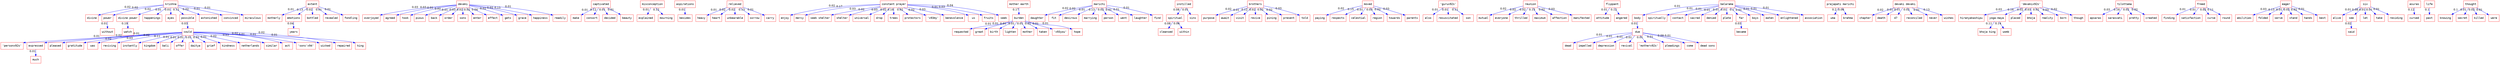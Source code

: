 strict digraph  {
	krishna	 [color=red,
		fontname=courier,
		shape=box];
	divine	 [color=red,
		fontname=courier,
		shape=box];
	krishna -> divine	 [color=blue,
		xlabel=0.02];
	power	 [color=red,
		fontname=courier,
		shape=box];
	krishna -> power	 [color=blue,
		xlabel=0.02];
	"divine power"	 [color=red,
		fontname=courier,
		shape=box];
	krishna -> "divine power"	 [color=blue,
		xlabel=0.02];
	happenings	 [color=red,
		fontname=courier,
		shape=box];
	krishna -> happenings	 [color=blue,
		xlabel=0.01];
	eyes	 [color=red,
		fontname=courier,
		shape=box];
	krishna -> eyes	 [color=blue,
		xlabel=0.01];
	possible	 [color=red,
		fontname=courier,
		shape=box];
	krishna -> possible	 [color=blue,
		xlabel=0.12];
	astonished	 [color=red,
		fontname=courier,
		shape=box];
	krishna -> astonished	 [color=blue,
		xlabel=0.02];
	convinced	 [color=red,
		fontname=courier,
		shape=box];
	krishna -> convinced	 [color=blue,
		xlabel=0.01];
	miraculous	 [color=red,
		fontname=courier,
		shape=box];
	krishna -> miraculous	 [color=blue,
		xlabel=0.01];
	without	 [color=red,
		fontname=courier,
		shape=box];
	power -> without	 [color=blue,
		xlabel=0.01];
	watch	 [color=red,
		fontname=courier,
		shape=box];
	"divine power" -> watch	 [color=blue,
		xlabel=0.19];
	could	 [color=red,
		fontname=courier,
		shape=box];
	possible -> could	 [color=blue,
		xlabel=0.03];
	"'person\x92s'"	 [color=red,
		fontname=courier,
		shape=box];
	could -> "'person\x92s'"	 [color=blue,
		xlabel=0.01];
	expressed	 [color=red,
		fontname=courier,
		shape=box];
	could -> expressed	 [color=blue,
		xlabel=0.02];
	pleased	 [color=red,
		fontname=courier,
		shape=box];
	could -> pleased	 [color=blue,
		xlabel=0.02];
	gratitude	 [color=red,
		fontname=courier,
		shape=box];
	could -> gratitude	 [color=blue,
		xlabel=0.03];
	was	 [color=red,
		fontname=courier,
		shape=box];
	could -> was	 [color=blue,
		xlabel=0.01];
	reviving	 [color=red,
		fontname=courier,
		shape=box];
	could -> reviving	 [color=blue,
		xlabel=0.02];
	instantly	 [color=red,
		fontname=courier,
		shape=box];
	could -> instantly	 [color=blue,
		xlabel=0.11];
	kingdom	 [color=red,
		fontname=courier,
		shape=box];
	could -> kingdom	 [color=blue,
		xlabel=0.01];
	bali	 [color=red,
		fontname=courier,
		shape=box];
	could -> bali	 [color=blue,
		xlabel=0.01];
	offer	 [color=red,
		fontname=courier,
		shape=box];
	could -> offer	 [color=blue,
		xlabel=0.01];
	daitya	 [color=red,
		fontname=courier,
		shape=box];
	could -> daitya	 [color=blue,
		xlabel=0.01];
	grief	 [color=red,
		fontname=courier,
		shape=box];
	could -> grief	 [color=blue,
		xlabel=0.01];
	kindness	 [color=red,
		fontname=courier,
		shape=box];
	could -> kindness	 [color=blue,
		xlabel=0.01];
	netherlands	 [color=red,
		fontname=courier,
		shape=box];
	could -> netherlands	 [color=blue,
		xlabel=0.02];
	similar	 [color=red,
		fontname=courier,
		shape=box];
	could -> similar	 [color=blue,
		xlabel=0.03];
	act	 [color=red,
		fontname=courier,
		shape=box];
	could -> act	 [color=blue,
		xlabel=0.02];
	"'sons'\x94'"	 [color=red,
		fontname=courier,
		shape=box];
	could -> "'sons'\x94'"	 [color=blue,
		xlabel=0.01];
	wicked	 [color=red,
		fontname=courier,
		shape=box];
	could -> wicked	 [color=blue,
		xlabel=0.01];
	repaired	 [color=red,
		fontname=courier,
		shape=box];
	could -> repaired	 [color=blue,
		xlabel=0.02];
	king	 [color=red,
		fontname=courier,
		shape=box];
	could -> king	 [color=blue,
		xlabel=0.01];
	much	 [color=red,
		fontname=courier,
		shape=box];
	expressed -> much	 [color=blue,
		xlabel=0.01];
	extent	 [color=red,
		fontname=courier,
		shape=box];
	motherly	 [color=red,
		fontname=courier,
		shape=box];
	extent -> motherly	 [color=blue,
		xlabel=0.01];
	emotions	 [color=red,
		fontname=courier,
		shape=box];
	extent -> emotions	 [color=blue,
		xlabel=0.13];
	bottled	 [color=red,
		fontname=courier,
		shape=box];
	extent -> bottled	 [color=blue,
		xlabel=0.02];
	revealed	 [color=red,
		fontname=courier,
		shape=box];
	extent -> revealed	 [color=blue,
		xlabel=0.01];
	fondling	 [color=red,
		fontname=courier,
		shape=box];
	extent -> fondling	 [color=blue,
		xlabel=0.01];
	years	 [color=red,
		fontname=courier,
		shape=box];
	emotions -> years	 [color=blue,
		xlabel=0.04];
	devaki	 [color=red,
		fontname=courier,
		shape=box];
	overjoyed	 [color=red,
		fontname=courier,
		shape=box];
	devaki -> overjoyed	 [color=blue,
		xlabel=0.03];
	agreed	 [color=red,
		fontname=courier,
		shape=box];
	devaki -> agreed	 [color=blue,
		xlabel=0.03];
	took	 [color=red,
		fontname=courier,
		shape=box];
	devaki -> took	 [color=blue,
		xlabel=0.01];
	pious	 [color=red,
		fontname=courier,
		shape=box];
	devaki -> pious	 [color=blue,
		xlabel=0.02];
	back	 [color=red,
		fontname=courier,
		shape=box];
	devaki -> back	 [color=blue,
		xlabel=0.01];
	order	 [color=red,
		fontname=courier,
		shape=box];
	devaki -> order	 [color=blue,
		xlabel=0.03];
	sons	 [color=red,
		fontname=courier,
		shape=box];
	devaki -> sons	 [color=blue,
		xlabel=0.02];
	enter	 [color=red,
		fontname=courier,
		shape=box];
	devaki -> enter	 [color=blue,
		xlabel=0.02];
	effect	 [color=red,
		fontname=courier,
		shape=box];
	devaki -> effect	 [color=blue,
		xlabel=0.04];
	gets	 [color=red,
		fontname=courier,
		shape=box];
	devaki -> gets	 [color=blue,
		xlabel=0.02];
	grace	 [color=red,
		fontname=courier,
		shape=box];
	devaki -> grace	 [color=blue,
		xlabel=0.02];
	happiness	 [color=red,
		fontname=courier,
		shape=box];
	devaki -> happiness	 [color=blue,
		xlabel=0.15];
	readily	 [color=red,
		fontname=courier,
		shape=box];
	devaki -> readily	 [color=blue,
		xlabel=0.01];
	captivated	 [color=red,
		fontname=courier,
		shape=box];
	make	 [color=red,
		fontname=courier,
		shape=box];
	captivated -> make	 [color=blue,
		xlabel=0.01];
	consort	 [color=red,
		fontname=courier,
		shape=box];
	captivated -> consort	 [color=blue,
		xlabel=0.12];
	decided	 [color=red,
		fontname=courier,
		shape=box];
	captivated -> decided	 [color=blue,
		xlabel=0.01];
	beauty	 [color=red,
		fontname=courier,
		shape=box];
	captivated -> beauty	 [color=blue,
		xlabel=0.01];
	misconception	 [color=red,
		fontname=courier,
		shape=box];
	explained	 [color=red,
		fontname=courier,
		shape=box];
	misconception -> explained	 [color=blue,
		xlabel=0.01];
	mourning	 [color=red,
		fontname=courier,
		shape=box];
	misconception -> mourning	 [color=blue,
		xlabel=0.12];
	aspirations	 [color=red,
		fontname=courier,
		shape=box];
	besides	 [color=red,
		fontname=courier,
		shape=box];
	aspirations -> besides	 [color=blue,
		xlabel=0.01];
	relieved	 [color=red,
		fontname=courier,
		shape=box];
	heavy	 [color=red,
		fontname=courier,
		shape=box];
	relieved -> heavy	 [color=blue,
		xlabel=0.01];
	heart	 [color=red,
		fontname=courier,
		shape=box];
	relieved -> heart	 [color=blue,
		xlabel=0.02];
	unbearable	 [color=red,
		fontname=courier,
		shape=box];
	relieved -> unbearable	 [color=blue,
		xlabel=0.02];
	sorrow	 [color=red,
		fontname=courier,
		shape=box];
	relieved -> sorrow	 [color=blue,
		xlabel=0.13];
	carry	 [color=red,
		fontname=courier,
		shape=box];
	relieved -> carry	 [color=blue,
		xlabel=0.01];
	"constant prayer"	 [color=red,
		fontname=courier,
		shape=box];
	enjoy	 [color=red,
		fontname=courier,
		shape=box];
	"constant prayer" -> enjoy	 [color=blue,
		xlabel=0.02];
	mercy	 [color=red,
		fontname=courier,
		shape=box];
	"constant prayer" -> mercy	 [color=blue,
		xlabel=0.17];
	"seek shelter"	 [color=red,
		fontname=courier,
		shape=box];
	"constant prayer" -> "seek shelter"	 [color=blue,
		xlabel=0.03];
	shelter	 [color=red,
		fontname=courier,
		shape=box];
	"constant prayer" -> shelter	 [color=blue,
		xlabel=0.02];
	universal	 [color=red,
		fontname=courier,
		shape=box];
	"constant prayer" -> universal	 [color=blue,
		xlabel=0.03];
	drop	 [color=red,
		fontname=courier,
		shape=box];
	"constant prayer" -> drop	 [color=blue,
		xlabel=0.02];
	trees	 [color=red,
		fontname=courier,
		shape=box];
	"constant prayer" -> trees	 [color=blue,
		xlabel=0.18];
	protectors	 [color=red,
		fontname=courier,
		shape=box];
	"constant prayer" -> protectors	 [color=blue,
		xlabel=0.02];
	"'\x93my'"	 [color=red,
		fontname=courier,
		shape=box];
	"constant prayer" -> "'\x93my'"	 [color=blue,
		xlabel=0.02];
	benevolence	 [color=red,
		fontname=courier,
		shape=box];
	"constant prayer" -> benevolence	 [color=blue,
		xlabel=0.03];
	us	 [color=red,
		fontname=courier,
		shape=box];
	"constant prayer" -> us	 [color=blue,
		xlabel=0.01];
	fruits	 [color=red,
		fontname=courier,
		shape=box];
	"constant prayer" -> fruits	 [color=blue,
		xlabel=0.03];
	seek	 [color=red,
		fontname=courier,
		shape=box];
	"constant prayer" -> seek	 [color=blue,
		xlabel=0.04];
	"mother earth"	 [color=red,
		fontname=courier,
		shape=box];
	burden	 [color=red,
		fontname=courier,
		shape=box];
	"mother earth" -> burden	 [color=blue,
		xlabel=0.17];
	requested	 [color=red,
		fontname=courier,
		shape=box];
	burden -> requested	 [color=blue,
		xlabel=0.01];
	great	 [color=red,
		fontname=courier,
		shape=box];
	burden -> great	 [color=blue,
		xlabel=0.01];
	birth	 [color=red,
		fontname=courier,
		shape=box];
	burden -> birth	 [color=blue,
		xlabel=0.01];
	lighten	 [color=red,
		fontname=courier,
		shape=box];
	burden -> lighten	 [color=blue,
		xlabel=0.01];
	mother	 [color=red,
		fontname=courier,
		shape=box];
	burden -> mother	 [color=blue,
		xlabel=0.01];
	taken	 [color=red,
		fontname=courier,
		shape=box];
	burden -> taken	 [color=blue,
		xlabel=0.01];
	"'\x93you'"	 [color=red,
		fontname=courier,
		shape=box];
	burden -> "'\x93you'"	 [color=blue,
		xlabel=0.01];
	hope	 [color=red,
		fontname=courier,
		shape=box];
	burden -> hope	 [color=blue,
		xlabel=0.01];
	marichi	 [color=red,
		fontname=courier,
		shape=box];
	daughter	 [color=red,
		fontname=courier,
		shape=box];
	marichi -> daughter	 [color=blue,
		xlabel=0.02];
	fit	 [color=red,
		fontname=courier,
		shape=box];
	marichi -> fit	 [color=blue,
		xlabel=0.02];
	desirous	 [color=red,
		fontname=courier,
		shape=box];
	marichi -> desirous	 [color=blue,
		xlabel=0.01];
	marrying	 [color=red,
		fontname=courier,
		shape=box];
	marichi -> marrying	 [color=blue,
		xlabel=0.13];
	person	 [color=red,
		fontname=courier,
		shape=box];
	marichi -> person	 [color=blue,
		xlabel=0.02];
	went	 [color=red,
		fontname=courier,
		shape=box];
	marichi -> went	 [color=blue,
		xlabel=0.01];
	laughter	 [color=red,
		fontname=courier,
		shape=box];
	marichi -> laughter	 [color=blue,
		xlabel=0.01];
	find	 [color=red,
		fontname=courier,
		shape=box];
	marichi -> find	 [color=blue,
		xlabel=0.01];
	instilled	 [color=red,
		fontname=courier,
		shape=box];
	spiritual	 [color=red,
		fontname=courier,
		shape=box];
	instilled -> spiritual	 [color=blue,
		xlabel=0.08];
	sins	 [color=red,
		fontname=courier,
		shape=box];
	instilled -> sins	 [color=blue,
		xlabel=0.01];
	cleansed	 [color=red,
		fontname=courier,
		shape=box];
	spiritual -> cleansed	 [color=blue,
		xlabel=0.08];
	within	 [color=red,
		fontname=courier,
		shape=box];
	spiritual -> within	 [color=blue,
		xlabel=0.06];
	brothers	 [color=red,
		fontname=courier,
		shape=box];
	purpose	 [color=red,
		fontname=courier,
		shape=box];
	brothers -> purpose	 [color=blue,
		xlabel=0.02];
	await	 [color=red,
		fontname=courier,
		shape=box];
	brothers -> await	 [color=blue,
		xlabel=0.01];
	visit	 [color=red,
		fontname=courier,
		shape=box];
	brothers -> visit	 [color=blue,
		xlabel=0.12];
	revive	 [color=red,
		fontname=courier,
		shape=box];
	brothers -> revive	 [color=blue,
		xlabel=0.02];
	pining	 [color=red,
		fontname=courier,
		shape=box];
	brothers -> pining	 [color=blue,
		xlabel=0.02];
	present	 [color=red,
		fontname=courier,
		shape=box];
	brothers -> present	 [color=blue,
		xlabel=0.02];
	told	 [color=red,
		fontname=courier,
		shape=box];
	brothers -> told	 [color=blue,
		xlabel=0.03];
	moved	 [color=red,
		fontname=courier,
		shape=box];
	paying	 [color=red,
		fontname=courier,
		shape=box];
	moved -> paying	 [color=blue,
		xlabel=0.02];
	respects	 [color=red,
		fontname=courier,
		shape=box];
	moved -> respects	 [color=blue,
		xlabel=0.15];
	celestial	 [color=red,
		fontname=courier,
		shape=box];
	moved -> celestial	 [color=blue,
		xlabel=0.01];
	region	 [color=red,
		fontname=courier,
		shape=box];
	moved -> region	 [color=blue,
		xlabel=0.03];
	towards	 [color=red,
		fontname=courier,
		shape=box];
	moved -> towards	 [color=blue,
		xlabel=0.02];
	parents	 [color=red,
		fontname=courier,
		shape=box];
	moved -> parents	 [color=blue,
		xlabel=0.03];
	"'guru\x92s'"	 [color=red,
		fontname=courier,
		shape=box];
	also	 [color=red,
		fontname=courier,
		shape=box];
	"'guru\x92s'" -> also	 [color=blue,
		xlabel=0.01];
	resuscitated	 [color=red,
		fontname=courier,
		shape=box];
	"'guru\x92s'" -> resuscitated	 [color=blue,
		xlabel=0.01];
	son	 [color=red,
		fontname=courier,
		shape=box];
	"'guru\x92s'" -> son	 [color=blue,
		xlabel=0.11];
	reunion	 [color=red,
		fontname=courier,
		shape=box];
	mutual	 [color=red,
		fontname=courier,
		shape=box];
	reunion -> mutual	 [color=blue,
		xlabel=0.02];
	everyone	 [color=red,
		fontname=courier,
		shape=box];
	reunion -> everyone	 [color=blue,
		xlabel=0.02];
	thrilled	 [color=red,
		fontname=courier,
		shape=box];
	reunion -> thrilled	 [color=blue,
		xlabel=0.02];
	maximum	 [color=red,
		fontname=courier,
		shape=box];
	reunion -> maximum	 [color=blue,
		xlabel=0.15];
	affection	 [color=red,
		fontname=courier,
		shape=box];
	reunion -> affection	 [color=blue,
		xlabel=0.02];
	manifested	 [color=red,
		fontname=courier,
		shape=box];
	reunion -> manifested	 [color=blue,
		xlabel=0.03];
	flippant	 [color=red,
		fontname=courier,
		shape=box];
	attitude	 [color=red,
		fontname=courier,
		shape=box];
	flippant -> attitude	 [color=blue,
		xlabel=0.01];
	angered	 [color=red,
		fontname=courier,
		shape=box];
	flippant -> angered	 [color=blue,
		xlabel=0.12];
	balarama	 [color=red,
		fontname=courier,
		shape=box];
	body	 [color=red,
		fontname=courier,
		shape=box];
	balarama -> body	 [color=blue,
		xlabel=0.01];
	spiritually	 [color=red,
		fontname=courier,
		shape=box];
	balarama -> spiritually	 [color=blue,
		xlabel=0.01];
	contact	 [color=red,
		fontname=courier,
		shape=box];
	balarama -> contact	 [color=blue,
		xlabel=0.01];
	sacred	 [color=red,
		fontname=courier,
		shape=box];
	balarama -> sacred	 [color=blue,
		xlabel=0.01];
	denied	 [color=red,
		fontname=courier,
		shape=box];
	balarama -> denied	 [color=blue,
		xlabel=0.01];
	plate	 [color=red,
		fontname=courier,
		shape=box];
	balarama -> plate	 [color=blue,
		xlabel=0.01];
	far	 [color=red,
		fontname=courier,
		shape=box];
	balarama -> far	 [color=blue,
		xlabel=0.1];
	boys	 [color=red,
		fontname=courier,
		shape=box];
	balarama -> boys	 [color=blue,
		xlabel=0.01];
	eaten	 [color=red,
		fontname=courier,
		shape=box];
	balarama -> eaten	 [color=blue,
		xlabel=0.01];
	enlightened	 [color=red,
		fontname=courier,
		shape=box];
	balarama -> enlightened	 [color=blue,
		xlabel=0.01];
	association	 [color=red,
		fontname=courier,
		shape=box];
	balarama -> association	 [color=blue,
		xlabel=0.01];
	due	 [color=red,
		fontname=courier,
		shape=box];
	body -> due	 [color=blue,
		xlabel=0.01];
	became	 [color=red,
		fontname=courier,
		shape=box];
	far -> became	 [color=blue,
		xlabel=0.03];
	dead	 [color=red,
		fontname=courier,
		shape=box];
	due -> dead	 [color=blue,
		xlabel=0.01];
	impelled	 [color=red,
		fontname=courier,
		shape=box];
	due -> impelled	 [color=blue,
		xlabel=0.01];
	depression	 [color=red,
		fontname=courier,
		shape=box];
	due -> depression	 [color=blue,
		xlabel=0.01];
	revival	 [color=red,
		fontname=courier,
		shape=box];
	due -> revival	 [color=blue,
		xlabel=0.01];
	"'mother\x92s'"	 [color=red,
		fontname=courier,
		shape=box];
	due -> "'mother\x92s'"	 [color=blue,
		xlabel=0.01];
	pleadings	 [color=red,
		fontname=courier,
		shape=box];
	due -> pleadings	 [color=blue,
		xlabel=0.01];
	come	 [color=red,
		fontname=courier,
		shape=box];
	due -> come	 [color=blue,
		xlabel=0.09];
	"dead sons"	 [color=red,
		fontname=courier,
		shape=box];
	due -> "dead sons"	 [color=blue,
		xlabel=0.01];
	"prajapati marichi"	 [color=red,
		fontname=courier,
		shape=box];
	uma	 [color=red,
		fontname=courier,
		shape=box];
	"prajapati marichi" -> uma	 [color=blue,
		xlabel=0.2];
	brahma	 [color=red,
		fontname=courier,
		shape=box];
	"prajapati marichi" -> brahma	 [color=blue,
		xlabel=0.06];
	"devaki devaki"	 [color=red,
		fontname=courier,
		shape=box];
	chapter	 [color=red,
		fontname=courier,
		shape=box];
	"devaki devaki" -> chapter	 [color=blue,
		xlabel=0.02];
	death	 [color=red,
		fontname=courier,
		shape=box];
	"devaki devaki" -> death	 [color=blue,
		xlabel=0.01];
	47	 [color=red,
		fontname=courier,
		shape=box];
	"devaki devaki" -> 47	 [color=blue,
		xlabel=0.01];
	reconciled	 [color=red,
		fontname=courier,
		shape=box];
	"devaki devaki" -> reconciled	 [color=blue,
		xlabel=0.02];
	never	 [color=red,
		fontname=courier,
		shape=box];
	"devaki devaki" -> never	 [color=blue,
		xlabel=0.01];
	wishes	 [color=red,
		fontname=courier,
		shape=box];
	"devaki devaki" -> wishes	 [color=blue,
		xlabel=0.13];
	"'devaki\x92s'"	 [color=red,
		fontname=courier,
		shape=box];
	hiranyakashipu	 [color=red,
		fontname=courier,
		shape=box];
	"'devaki\x92s'" -> hiranyakashipu	 [color=blue,
		xlabel=0.03];
	"yoga-maya"	 [color=red,
		fontname=courier,
		shape=box];
	"'devaki\x92s'" -> "yoga-maya"	 [color=blue,
		xlabel=0.16];
	placed	 [color=red,
		fontname=courier,
		shape=box];
	"'devaki\x92s'" -> placed	 [color=blue,
		xlabel=0.02];
	bhoja	 [color=red,
		fontname=courier,
		shape=box];
	"'devaki\x92s'" -> bhoja	 [color=blue,
		xlabel=0.03];
	reality	 [color=red,
		fontname=courier,
		shape=box];
	"'devaki\x92s'" -> reality	 [color=blue,
		xlabel=0.02];
	born	 [color=red,
		fontname=courier,
		shape=box];
	"'devaki\x92s'" -> born	 [color=blue,
		xlabel=0.03];
	though	 [color=red,
		fontname=courier,
		shape=box];
	"'devaki\x92s'" -> though	 [color=blue,
		xlabel=0.02];
	"bhoja king"	 [color=red,
		fontname=courier,
		shape=box];
	"yoga-maya" -> "bhoja king"	 [color=blue,
		xlabel=0.11];
	womb	 [color=red,
		fontname=courier,
		shape=box];
	"yoga-maya" -> womb	 [color=blue,
		xlabel=0.14];
	tilottama	 [color=red,
		fontname=courier,
		shape=box];
	apsaras	 [color=red,
		fontname=courier,
		shape=box];
	tilottama -> apsaras	 [color=blue,
		xlabel=0.03];
	sarasvati	 [color=red,
		fontname=courier,
		shape=box];
	tilottama -> sarasvati	 [color=blue,
		xlabel=0.16];
	pretty	 [color=red,
		fontname=courier,
		shape=box];
	tilottama -> pretty	 [color=blue,
		xlabel=0.02];
	created	 [color=red,
		fontname=courier,
		shape=box];
	tilottama -> created	 [color=blue,
		xlabel=0.02];
	freed	 [color=red,
		fontname=courier,
		shape=box];
	finding	 [color=red,
		fontname=courier,
		shape=box];
	freed -> finding	 [color=blue,
		xlabel=0.01];
	satisfaction	 [color=red,
		fontname=courier,
		shape=box];
	freed -> satisfaction	 [color=blue,
		xlabel=0.01];
	curse	 [color=red,
		fontname=courier,
		shape=box];
	freed -> curse	 [color=blue,
		xlabel=0.02];
	round	 [color=red,
		fontname=courier,
		shape=box];
	freed -> round	 [color=blue,
		xlabel=0.11];
	eager	 [color=red,
		fontname=courier,
		shape=box];
	abilities	 [color=red,
		fontname=courier,
		shape=box];
	eager -> abilities	 [color=blue,
		xlabel=0.03];
	folded	 [color=red,
		fontname=courier,
		shape=box];
	eager -> folded	 [color=blue,
		xlabel=0.13];
	serve	 [color=red,
		fontname=courier,
		shape=box];
	eager -> serve	 [color=blue,
		xlabel=0.01];
	stand	 [color=red,
		fontname=courier,
		shape=box];
	eager -> stand	 [color=blue,
		xlabel=0.02];
	hands	 [color=red,
		fontname=courier,
		shape=box];
	eager -> hands	 [color=blue,
		xlabel=0.02];
	best	 [color=red,
		fontname=courier,
		shape=box];
	eager -> best	 [color=blue,
		xlabel=0.01];
	six	 [color=red,
		fontname=courier,
		shape=box];
	alive	 [color=red,
		fontname=courier,
		shape=box];
	six -> alive	 [color=blue,
		xlabel=0.01];
	see	 [color=red,
		fontname=courier,
		shape=box];
	six -> see	 [color=blue,
		xlabel=0.08];
	let	 [color=red,
		fontname=courier,
		shape=box];
	six -> let	 [color=blue,
		xlabel=0.01];
	take	 [color=red,
		fontname=courier,
		shape=box];
	six -> take	 [color=blue,
		xlabel=0.01];
	residing	 [color=red,
		fontname=courier,
		shape=box];
	six -> residing	 [color=blue,
		xlabel=0.01];
	said	 [color=red,
		fontname=courier,
		shape=box];
	see -> said	 [color=blue,
		xlabel=0.02];
	asuras	 [color=red,
		fontname=courier,
		shape=box];
	cursed	 [color=red,
		fontname=courier,
		shape=box];
	asuras -> cursed	 [color=blue,
		xlabel=0.12];
	life	 [color=red,
		fontname=courier,
		shape=box];
	past	 [color=red,
		fontname=courier,
		shape=box];
	life -> past	 [color=blue,
		xlabel=0.1];
	thought	 [color=red,
		fontname=courier,
		shape=box];
	knowing	 [color=red,
		fontname=courier,
		shape=box];
	thought -> knowing	 [color=blue,
		xlabel=0.1];
	secret	 [color=red,
		fontname=courier,
		shape=box];
	thought -> secret	 [color=blue,
		xlabel=0.01];
	killed	 [color=red,
		fontname=courier,
		shape=box];
	thought -> killed	 [color=blue,
		xlabel=0.02];
	were	 [color=red,
		fontname=courier,
		shape=box];
	thought -> were	 [color=blue,
		xlabel=0.01];
}
